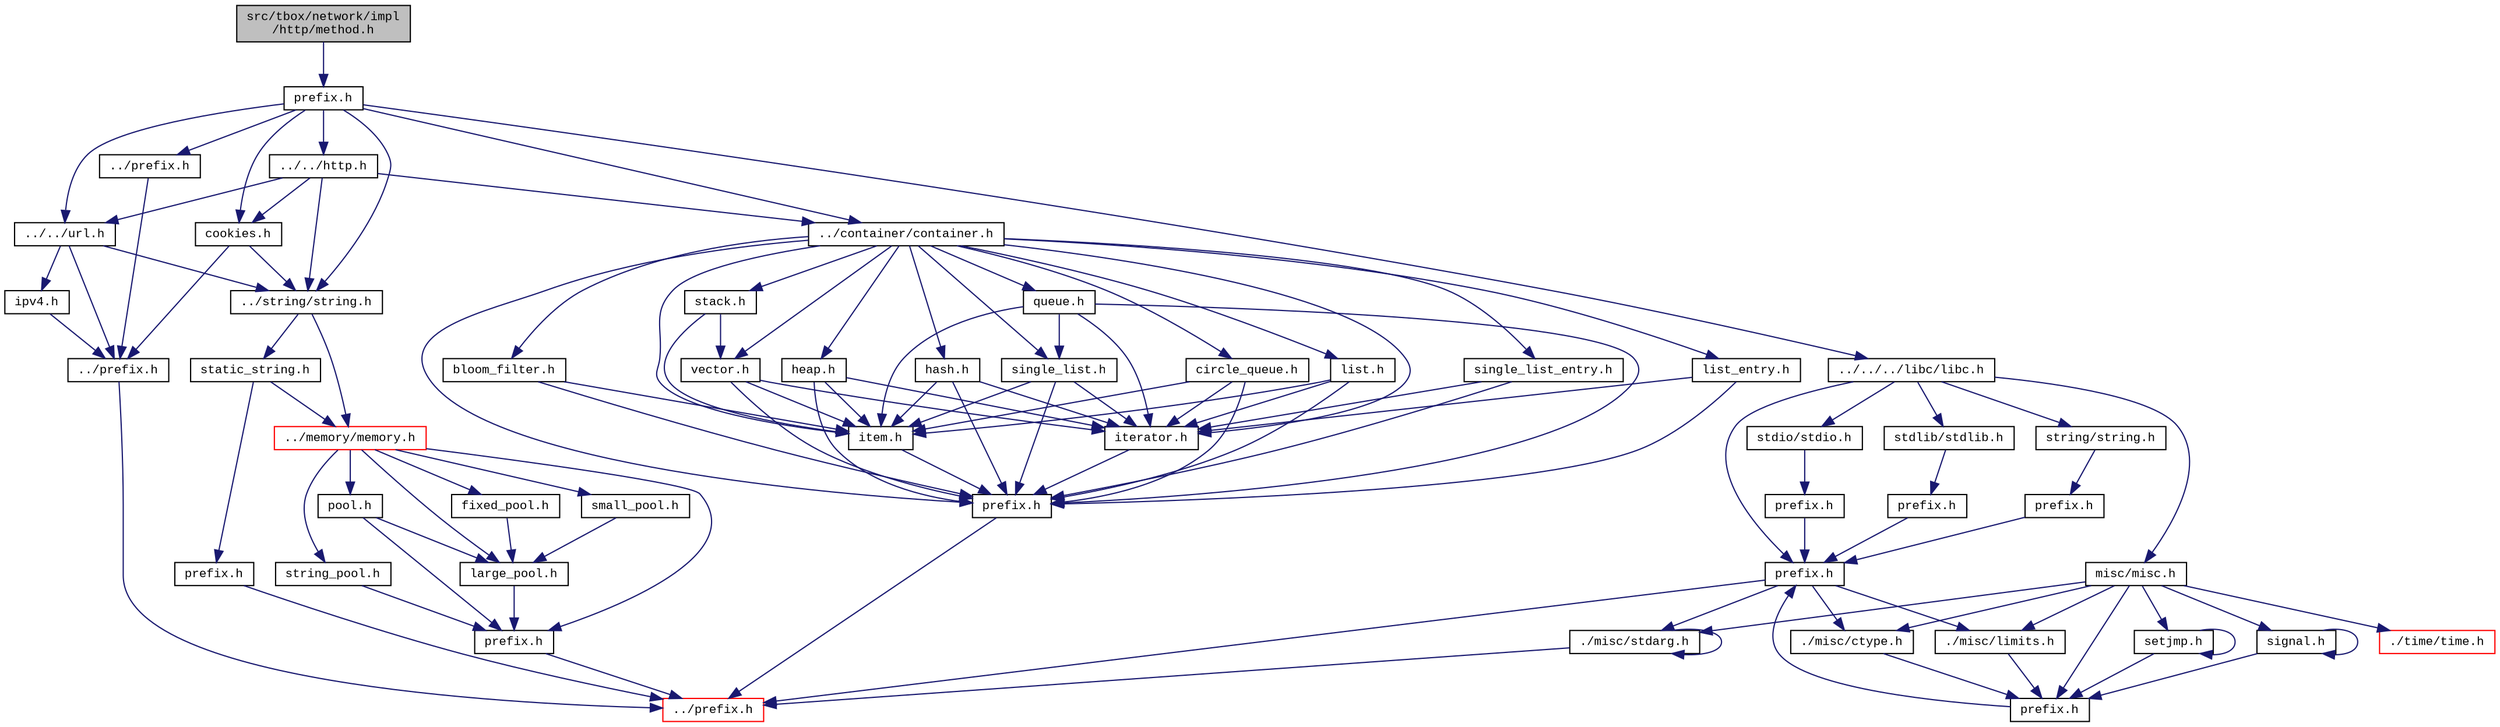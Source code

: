 digraph "src/tbox/network/impl/http/method.h"
{
  edge [fontname="CourierNew",fontsize="10",labelfontname="CourierNew",labelfontsize="10"];
  node [fontname="CourierNew",fontsize="10",shape=record];
  Node1 [label="src/tbox/network/impl\l/http/method.h",height=0.2,width=0.4,color="black", fillcolor="grey75", style="filled" fontcolor="black"];
  Node1 -> Node2 [color="midnightblue",fontsize="10",style="solid",fontname="CourierNew"];
  Node2 [label="prefix.h",height=0.2,width=0.4,color="black", fillcolor="white", style="filled",URL="$d7/d64/network_2impl_2http_2prefix_8h_source.html"];
  Node2 -> Node3 [color="midnightblue",fontsize="10",style="solid",fontname="CourierNew"];
  Node3 [label="../prefix.h",height=0.2,width=0.4,color="black", fillcolor="white", style="filled",URL="$d3/d98/network_2impl_2prefix_8h_source.html"];
  Node3 -> Node4 [color="midnightblue",fontsize="10",style="solid",fontname="CourierNew"];
  Node4 [label="../prefix.h",height=0.2,width=0.4,color="black", fillcolor="white", style="filled",URL="$d2/df3/network_2prefix_8h_source.html"];
  Node4 -> Node5 [color="midnightblue",fontsize="10",style="solid",fontname="CourierNew"];
  Node5 [label="../prefix.h",height=0.2,width=0.4,color="red", fillcolor="white", style="filled",URL="$df/d5c/prefix_8h_source.html"];
  Node2 -> Node6 [color="midnightblue",fontsize="10",style="solid",fontname="CourierNew"];
  Node6 [label="../../url.h",height=0.2,width=0.4,color="black", fillcolor="white", style="filled",URL="$d9/d0e/network_2url_8h_source.html"];
  Node6 -> Node4 [color="midnightblue",fontsize="10",style="solid",fontname="CourierNew"];
  Node6 -> Node7 [color="midnightblue",fontsize="10",style="solid",fontname="CourierNew"];
  Node7 [label="ipv4.h",height=0.2,width=0.4,color="black", fillcolor="white", style="filled",URL="$d7/d19/ipv4_8h.html"];
  Node7 -> Node4 [color="midnightblue",fontsize="10",style="solid",fontname="CourierNew"];
  Node6 -> Node8 [color="midnightblue",fontsize="10",style="solid",fontname="CourierNew"];
  Node8 [label="../string/string.h",height=0.2,width=0.4,color="black", fillcolor="white", style="filled",URL="$d8/d2b/string_2string_8h_source.html"];
  Node8 -> Node9 [color="midnightblue",fontsize="10",style="solid",fontname="CourierNew"];
  Node9 [label="static_string.h",height=0.2,width=0.4,color="black", fillcolor="white", style="filled",URL="$df/dcf/static__string_8h.html"];
  Node9 -> Node10 [color="midnightblue",fontsize="10",style="solid",fontname="CourierNew"];
  Node10 [label="prefix.h",height=0.2,width=0.4,color="black", fillcolor="white", style="filled",URL="$d9/da1/string_2prefix_8h_source.html"];
  Node10 -> Node5 [color="midnightblue",fontsize="10",style="solid",fontname="CourierNew"];
  Node9 -> Node11 [color="midnightblue",fontsize="10",style="solid",fontname="CourierNew"];
  Node11 [label="../memory/memory.h",height=0.2,width=0.4,color="red", fillcolor="white", style="filled",URL="$dd/d7b/memory_2memory_8h_source.html"];
  Node11 -> Node12 [color="midnightblue",fontsize="10",style="solid",fontname="CourierNew"];
  Node12 [label="prefix.h",height=0.2,width=0.4,color="black", fillcolor="white", style="filled",URL="$d0/dad/memory_2prefix_8h_source.html"];
  Node12 -> Node5 [color="midnightblue",fontsize="10",style="solid",fontname="CourierNew"];
  Node11 -> Node13 [color="midnightblue",fontsize="10",style="solid",fontname="CourierNew"];
  Node13 [label="pool.h",height=0.2,width=0.4,color="black", fillcolor="white", style="filled",URL="$db/db7/pool_8h.html"];
  Node13 -> Node12 [color="midnightblue",fontsize="10",style="solid",fontname="CourierNew"];
  Node13 -> Node14 [color="midnightblue",fontsize="10",style="solid",fontname="CourierNew"];
  Node14 [label="large_pool.h",height=0.2,width=0.4,color="black", fillcolor="white", style="filled",URL="$db/d2d/large__pool_8h.html"];
  Node14 -> Node12 [color="midnightblue",fontsize="10",style="solid",fontname="CourierNew"];
  Node11 -> Node15 [color="midnightblue",fontsize="10",style="solid",fontname="CourierNew"];
  Node15 [label="fixed_pool.h",height=0.2,width=0.4,color="black", fillcolor="white", style="filled",URL="$dd/dd0/fixed__pool_8h.html"];
  Node15 -> Node14 [color="midnightblue",fontsize="10",style="solid",fontname="CourierNew"];
  Node11 -> Node14 [color="midnightblue",fontsize="10",style="solid",fontname="CourierNew"];
  Node11 -> Node16 [color="midnightblue",fontsize="10",style="solid",fontname="CourierNew"];
  Node16 [label="small_pool.h",height=0.2,width=0.4,color="black", fillcolor="white", style="filled",URL="$d1/d34/small__pool_8h.html"];
  Node16 -> Node14 [color="midnightblue",fontsize="10",style="solid",fontname="CourierNew"];
  Node11 -> Node17 [color="midnightblue",fontsize="10",style="solid",fontname="CourierNew"];
  Node17 [label="string_pool.h",height=0.2,width=0.4,color="black", fillcolor="white", style="filled",URL="$db/d9d/string__pool_8h.html"];
  Node17 -> Node12 [color="midnightblue",fontsize="10",style="solid",fontname="CourierNew"];
  Node8 -> Node11 [color="midnightblue",fontsize="10",style="solid",fontname="CourierNew"];
  Node2 -> Node18 [color="midnightblue",fontsize="10",style="solid",fontname="CourierNew"];
  Node18 [label="../../http.h",height=0.2,width=0.4,color="black", fillcolor="white", style="filled",URL="$d0/ded/network_2http_8h_source.html"];
  Node18 -> Node19 [color="midnightblue",fontsize="10",style="solid",fontname="CourierNew"];
  Node19 [label="cookies.h",height=0.2,width=0.4,color="black", fillcolor="white", style="filled",URL="$da/dea/cookies_8h.html"];
  Node19 -> Node4 [color="midnightblue",fontsize="10",style="solid",fontname="CourierNew"];
  Node19 -> Node8 [color="midnightblue",fontsize="10",style="solid",fontname="CourierNew"];
  Node18 -> Node6 [color="midnightblue",fontsize="10",style="solid",fontname="CourierNew"];
  Node18 -> Node8 [color="midnightblue",fontsize="10",style="solid",fontname="CourierNew"];
  Node18 -> Node20 [color="midnightblue",fontsize="10",style="solid",fontname="CourierNew"];
  Node20 [label="../container/container.h",height=0.2,width=0.4,color="black", fillcolor="white", style="filled",URL="$d4/ddd/container_8h.html"];
  Node20 -> Node21 [color="midnightblue",fontsize="10",style="solid",fontname="CourierNew"];
  Node21 [label="prefix.h",height=0.2,width=0.4,color="black", fillcolor="white", style="filled",URL="$d9/d38/container_2prefix_8h_source.html"];
  Node21 -> Node5 [color="midnightblue",fontsize="10",style="solid",fontname="CourierNew"];
  Node20 -> Node22 [color="midnightblue",fontsize="10",style="solid",fontname="CourierNew"];
  Node22 [label="item.h",height=0.2,width=0.4,color="black", fillcolor="white", style="filled",URL="$df/d1f/item_8h.html"];
  Node22 -> Node21 [color="midnightblue",fontsize="10",style="solid",fontname="CourierNew"];
  Node20 -> Node23 [color="midnightblue",fontsize="10",style="solid",fontname="CourierNew"];
  Node23 [label="iterator.h",height=0.2,width=0.4,color="black", fillcolor="white", style="filled",URL="$df/d22/iterator_8h.html"];
  Node23 -> Node21 [color="midnightblue",fontsize="10",style="solid",fontname="CourierNew"];
  Node20 -> Node24 [color="midnightblue",fontsize="10",style="solid",fontname="CourierNew"];
  Node24 [label="heap.h",height=0.2,width=0.4,color="black", fillcolor="white", style="filled",URL="$da/ddb/heap_8h.html"];
  Node24 -> Node21 [color="midnightblue",fontsize="10",style="solid",fontname="CourierNew"];
  Node24 -> Node22 [color="midnightblue",fontsize="10",style="solid",fontname="CourierNew"];
  Node24 -> Node23 [color="midnightblue",fontsize="10",style="solid",fontname="CourierNew"];
  Node20 -> Node25 [color="midnightblue",fontsize="10",style="solid",fontname="CourierNew"];
  Node25 [label="hash.h",height=0.2,width=0.4,color="black", fillcolor="white", style="filled",URL="$db/dfb/hash_8h_source.html"];
  Node25 -> Node21 [color="midnightblue",fontsize="10",style="solid",fontname="CourierNew"];
  Node25 -> Node22 [color="midnightblue",fontsize="10",style="solid",fontname="CourierNew"];
  Node25 -> Node23 [color="midnightblue",fontsize="10",style="solid",fontname="CourierNew"];
  Node20 -> Node26 [color="midnightblue",fontsize="10",style="solid",fontname="CourierNew"];
  Node26 [label="stack.h",height=0.2,width=0.4,color="black", fillcolor="white", style="filled",URL="$d7/de0/stack_8h.html"];
  Node26 -> Node27 [color="midnightblue",fontsize="10",style="solid",fontname="CourierNew"];
  Node27 [label="vector.h",height=0.2,width=0.4,color="black", fillcolor="white", style="filled",URL="$d6/d68/vector_8h.html"];
  Node27 -> Node21 [color="midnightblue",fontsize="10",style="solid",fontname="CourierNew"];
  Node27 -> Node22 [color="midnightblue",fontsize="10",style="solid",fontname="CourierNew"];
  Node27 -> Node23 [color="midnightblue",fontsize="10",style="solid",fontname="CourierNew"];
  Node26 -> Node22 [color="midnightblue",fontsize="10",style="solid",fontname="CourierNew"];
  Node20 -> Node27 [color="midnightblue",fontsize="10",style="solid",fontname="CourierNew"];
  Node20 -> Node28 [color="midnightblue",fontsize="10",style="solid",fontname="CourierNew"];
  Node28 [label="queue.h",height=0.2,width=0.4,color="black", fillcolor="white", style="filled",URL="$d8/d38/queue_8h.html"];
  Node28 -> Node21 [color="midnightblue",fontsize="10",style="solid",fontname="CourierNew"];
  Node28 -> Node22 [color="midnightblue",fontsize="10",style="solid",fontname="CourierNew"];
  Node28 -> Node23 [color="midnightblue",fontsize="10",style="solid",fontname="CourierNew"];
  Node28 -> Node29 [color="midnightblue",fontsize="10",style="solid",fontname="CourierNew"];
  Node29 [label="single_list.h",height=0.2,width=0.4,color="black", fillcolor="white", style="filled",URL="$de/d05/single__list_8h.html"];
  Node29 -> Node21 [color="midnightblue",fontsize="10",style="solid",fontname="CourierNew"];
  Node29 -> Node22 [color="midnightblue",fontsize="10",style="solid",fontname="CourierNew"];
  Node29 -> Node23 [color="midnightblue",fontsize="10",style="solid",fontname="CourierNew"];
  Node20 -> Node30 [color="midnightblue",fontsize="10",style="solid",fontname="CourierNew"];
  Node30 [label="circle_queue.h",height=0.2,width=0.4,color="black", fillcolor="white", style="filled",URL="$da/df3/circle__queue_8h_source.html"];
  Node30 -> Node21 [color="midnightblue",fontsize="10",style="solid",fontname="CourierNew"];
  Node30 -> Node22 [color="midnightblue",fontsize="10",style="solid",fontname="CourierNew"];
  Node30 -> Node23 [color="midnightblue",fontsize="10",style="solid",fontname="CourierNew"];
  Node20 -> Node31 [color="midnightblue",fontsize="10",style="solid",fontname="CourierNew"];
  Node31 [label="list.h",height=0.2,width=0.4,color="black", fillcolor="white", style="filled",URL="$da/d23/list_8h.html"];
  Node31 -> Node21 [color="midnightblue",fontsize="10",style="solid",fontname="CourierNew"];
  Node31 -> Node22 [color="midnightblue",fontsize="10",style="solid",fontname="CourierNew"];
  Node31 -> Node23 [color="midnightblue",fontsize="10",style="solid",fontname="CourierNew"];
  Node20 -> Node32 [color="midnightblue",fontsize="10",style="solid",fontname="CourierNew"];
  Node32 [label="list_entry.h",height=0.2,width=0.4,color="black", fillcolor="white", style="filled",URL="$d6/d60/list__entry_8h.html"];
  Node32 -> Node21 [color="midnightblue",fontsize="10",style="solid",fontname="CourierNew"];
  Node32 -> Node23 [color="midnightblue",fontsize="10",style="solid",fontname="CourierNew"];
  Node20 -> Node29 [color="midnightblue",fontsize="10",style="solid",fontname="CourierNew"];
  Node20 -> Node33 [color="midnightblue",fontsize="10",style="solid",fontname="CourierNew"];
  Node33 [label="single_list_entry.h",height=0.2,width=0.4,color="black", fillcolor="white", style="filled",URL="$d0/d87/single__list__entry_8h.html"];
  Node33 -> Node21 [color="midnightblue",fontsize="10",style="solid",fontname="CourierNew"];
  Node33 -> Node23 [color="midnightblue",fontsize="10",style="solid",fontname="CourierNew"];
  Node20 -> Node34 [color="midnightblue",fontsize="10",style="solid",fontname="CourierNew"];
  Node34 [label="bloom_filter.h",height=0.2,width=0.4,color="black", fillcolor="white", style="filled",URL="$de/d2c/bloom__filter_8h.html"];
  Node34 -> Node21 [color="midnightblue",fontsize="10",style="solid",fontname="CourierNew"];
  Node34 -> Node22 [color="midnightblue",fontsize="10",style="solid",fontname="CourierNew"];
  Node2 -> Node19 [color="midnightblue",fontsize="10",style="solid",fontname="CourierNew"];
  Node2 -> Node35 [color="midnightblue",fontsize="10",style="solid",fontname="CourierNew"];
  Node35 [label="../../../libc/libc.h",height=0.2,width=0.4,color="black", fillcolor="white", style="filled",URL="$db/dc8/libc_8h.html"];
  Node35 -> Node36 [color="midnightblue",fontsize="10",style="solid",fontname="CourierNew"];
  Node36 [label="prefix.h",height=0.2,width=0.4,color="black", fillcolor="white", style="filled",URL="$d4/df0/libc_2prefix_8h_source.html"];
  Node36 -> Node5 [color="midnightblue",fontsize="10",style="solid",fontname="CourierNew"];
  Node36 -> Node37 [color="midnightblue",fontsize="10",style="solid",fontname="CourierNew"];
  Node37 [label="./misc/ctype.h",height=0.2,width=0.4,color="black", fillcolor="white", style="filled",URL="$d7/d0d/ctype_8h.html"];
  Node37 -> Node38 [color="midnightblue",fontsize="10",style="solid",fontname="CourierNew"];
  Node38 [label="prefix.h",height=0.2,width=0.4,color="black", fillcolor="white", style="filled",URL="$d4/d8c/libc_2misc_2prefix_8h_source.html"];
  Node38 -> Node36 [color="midnightblue",fontsize="10",style="solid",fontname="CourierNew"];
  Node36 -> Node39 [color="midnightblue",fontsize="10",style="solid",fontname="CourierNew"];
  Node39 [label="./misc/limits.h",height=0.2,width=0.4,color="black", fillcolor="white", style="filled",URL="$d8/dab/libc_2misc_2limits_8h_source.html"];
  Node39 -> Node38 [color="midnightblue",fontsize="10",style="solid",fontname="CourierNew"];
  Node36 -> Node40 [color="midnightblue",fontsize="10",style="solid",fontname="CourierNew"];
  Node40 [label="./misc/stdarg.h",height=0.2,width=0.4,color="black", fillcolor="white", style="filled",URL="$d1/d2d/stdarg_8h.html"];
  Node40 -> Node5 [color="midnightblue",fontsize="10",style="solid",fontname="CourierNew"];
  Node40 -> Node40 [color="midnightblue",fontsize="10",style="solid",fontname="CourierNew"];
  Node35 -> Node41 [color="midnightblue",fontsize="10",style="solid",fontname="CourierNew"];
  Node41 [label="misc/misc.h",height=0.2,width=0.4,color="black", fillcolor="white", style="filled",URL="$d4/d08/misc_8h.html"];
  Node41 -> Node38 [color="midnightblue",fontsize="10",style="solid",fontname="CourierNew"];
  Node41 -> Node37 [color="midnightblue",fontsize="10",style="solid",fontname="CourierNew"];
  Node41 -> Node40 [color="midnightblue",fontsize="10",style="solid",fontname="CourierNew"];
  Node41 -> Node42 [color="midnightblue",fontsize="10",style="solid",fontname="CourierNew"];
  Node42 [label="setjmp.h",height=0.2,width=0.4,color="black", fillcolor="white", style="filled",URL="$dd/df8/setjmp_8h.html"];
  Node42 -> Node38 [color="midnightblue",fontsize="10",style="solid",fontname="CourierNew"];
  Node42 -> Node42 [color="midnightblue",fontsize="10",style="solid",fontname="CourierNew"];
  Node41 -> Node43 [color="midnightblue",fontsize="10",style="solid",fontname="CourierNew"];
  Node43 [label="signal.h",height=0.2,width=0.4,color="black", fillcolor="white", style="filled",URL="$d8/d39/signal_8h.html"];
  Node43 -> Node38 [color="midnightblue",fontsize="10",style="solid",fontname="CourierNew"];
  Node43 -> Node43 [color="midnightblue",fontsize="10",style="solid",fontname="CourierNew"];
  Node41 -> Node39 [color="midnightblue",fontsize="10",style="solid",fontname="CourierNew"];
  Node41 -> Node44 [color="midnightblue",fontsize="10",style="solid",fontname="CourierNew"];
  Node44 [label="./time/time.h",height=0.2,width=0.4,color="red", fillcolor="white", style="filled",URL="$de/d4b/libc_2misc_2time_2time_8h_source.html"];
  Node35 -> Node45 [color="midnightblue",fontsize="10",style="solid",fontname="CourierNew"];
  Node45 [label="stdio/stdio.h",height=0.2,width=0.4,color="black", fillcolor="white", style="filled",URL="$d6/dd1/stdio_8h.html"];
  Node45 -> Node46 [color="midnightblue",fontsize="10",style="solid",fontname="CourierNew"];
  Node46 [label="prefix.h",height=0.2,width=0.4,color="black", fillcolor="white", style="filled",URL="$d3/de9/libc_2stdio_2prefix_8h_source.html"];
  Node46 -> Node36 [color="midnightblue",fontsize="10",style="solid",fontname="CourierNew"];
  Node35 -> Node47 [color="midnightblue",fontsize="10",style="solid",fontname="CourierNew"];
  Node47 [label="stdlib/stdlib.h",height=0.2,width=0.4,color="black", fillcolor="white", style="filled",URL="$dc/d9c/stdlib_8h.html"];
  Node47 -> Node48 [color="midnightblue",fontsize="10",style="solid",fontname="CourierNew"];
  Node48 [label="prefix.h",height=0.2,width=0.4,color="black", fillcolor="white", style="filled",URL="$da/de8/libc_2stdlib_2prefix_8h_source.html"];
  Node48 -> Node36 [color="midnightblue",fontsize="10",style="solid",fontname="CourierNew"];
  Node35 -> Node49 [color="midnightblue",fontsize="10",style="solid",fontname="CourierNew"];
  Node49 [label="string/string.h",height=0.2,width=0.4,color="black", fillcolor="white", style="filled",URL="$da/d52/libc_2string_2string_8h_source.html"];
  Node49 -> Node50 [color="midnightblue",fontsize="10",style="solid",fontname="CourierNew"];
  Node50 [label="prefix.h",height=0.2,width=0.4,color="black", fillcolor="white", style="filled",URL="$d3/d83/libc_2string_2prefix_8h_source.html"];
  Node50 -> Node36 [color="midnightblue",fontsize="10",style="solid",fontname="CourierNew"];
  Node2 -> Node8 [color="midnightblue",fontsize="10",style="solid",fontname="CourierNew"];
  Node2 -> Node20 [color="midnightblue",fontsize="10",style="solid",fontname="CourierNew"];
}
